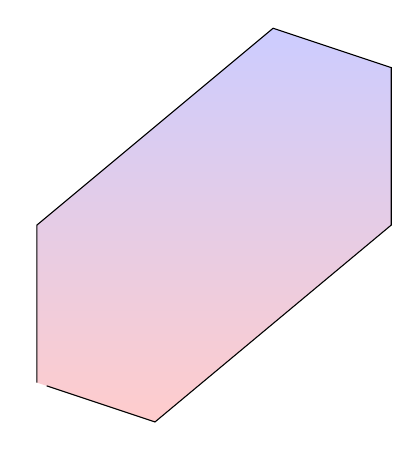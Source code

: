 \begin{tikzpicture}
\draw[top color=blue!20, bottom color=red!20] (-3,-2.5) node (v1) {} -- (-3,-0.5) -- (0,2) -- (1.5,1.5) -- (1.5,-0.5) -- (-1.5,-3) -- (v1);
\end{tikzpicture}
